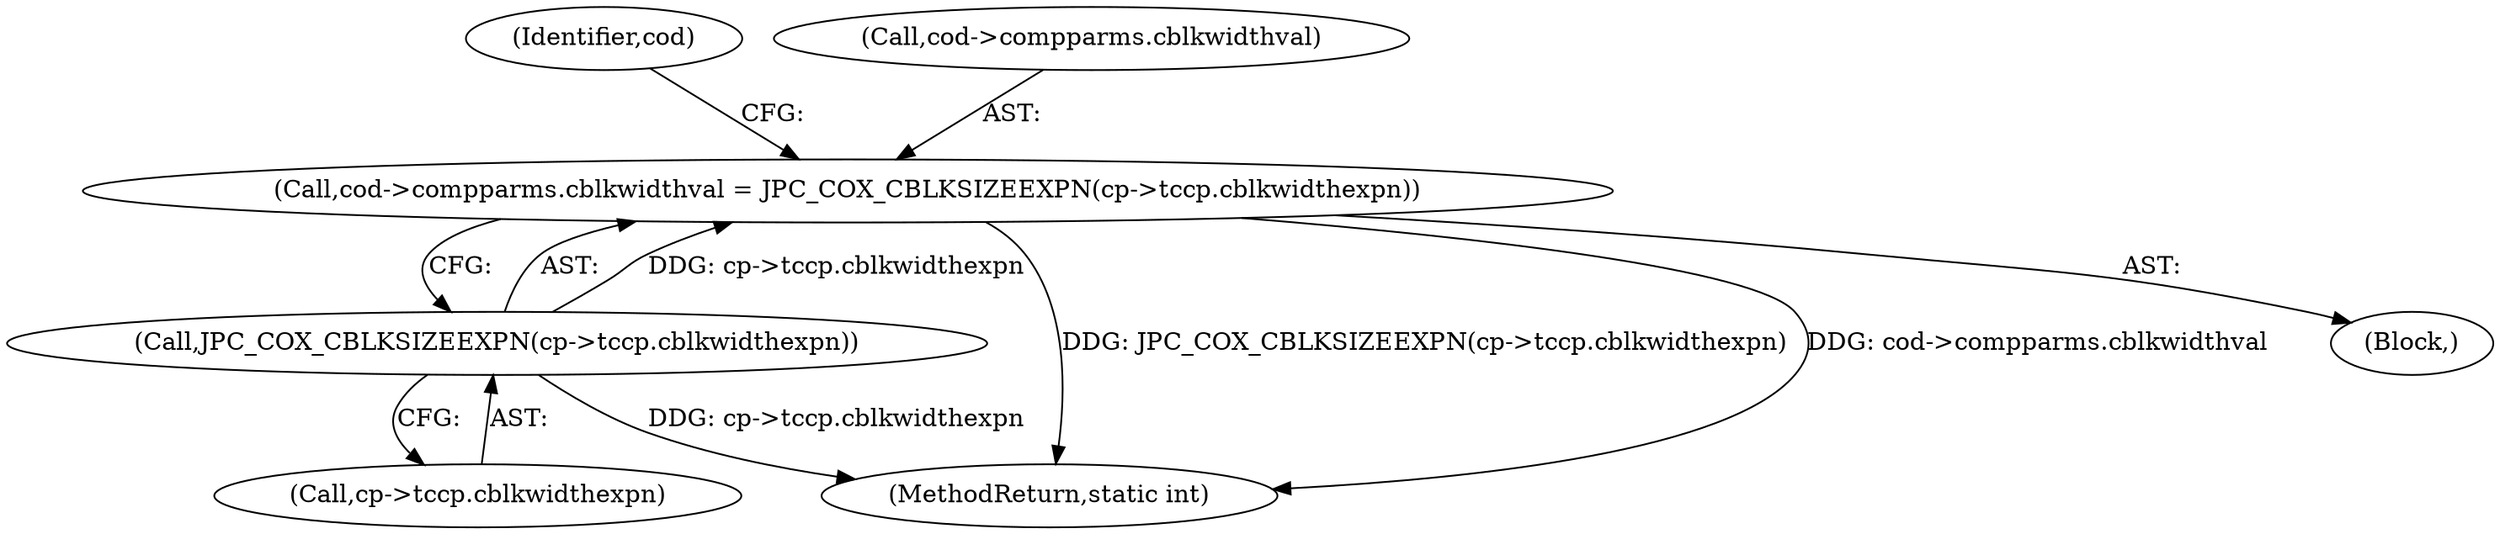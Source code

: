 digraph "0_jasper_d42b2388f7f8e0332c846675133acea151fc557a_38@pointer" {
"1000767" [label="(Call,cod->compparms.cblkwidthval = JPC_COX_CBLKSIZEEXPN(cp->tccp.cblkwidthexpn))"];
"1000773" [label="(Call,JPC_COX_CBLKSIZEEXPN(cp->tccp.cblkwidthexpn))"];
"1000782" [label="(Identifier,cod)"];
"1001187" [label="(MethodReturn,static int)"];
"1000768" [label="(Call,cod->compparms.cblkwidthval)"];
"1000106" [label="(Block,)"];
"1000774" [label="(Call,cp->tccp.cblkwidthexpn)"];
"1000767" [label="(Call,cod->compparms.cblkwidthval = JPC_COX_CBLKSIZEEXPN(cp->tccp.cblkwidthexpn))"];
"1000773" [label="(Call,JPC_COX_CBLKSIZEEXPN(cp->tccp.cblkwidthexpn))"];
"1000767" -> "1000106"  [label="AST: "];
"1000767" -> "1000773"  [label="CFG: "];
"1000768" -> "1000767"  [label="AST: "];
"1000773" -> "1000767"  [label="AST: "];
"1000782" -> "1000767"  [label="CFG: "];
"1000767" -> "1001187"  [label="DDG: JPC_COX_CBLKSIZEEXPN(cp->tccp.cblkwidthexpn)"];
"1000767" -> "1001187"  [label="DDG: cod->compparms.cblkwidthval"];
"1000773" -> "1000767"  [label="DDG: cp->tccp.cblkwidthexpn"];
"1000773" -> "1000774"  [label="CFG: "];
"1000774" -> "1000773"  [label="AST: "];
"1000773" -> "1001187"  [label="DDG: cp->tccp.cblkwidthexpn"];
}
